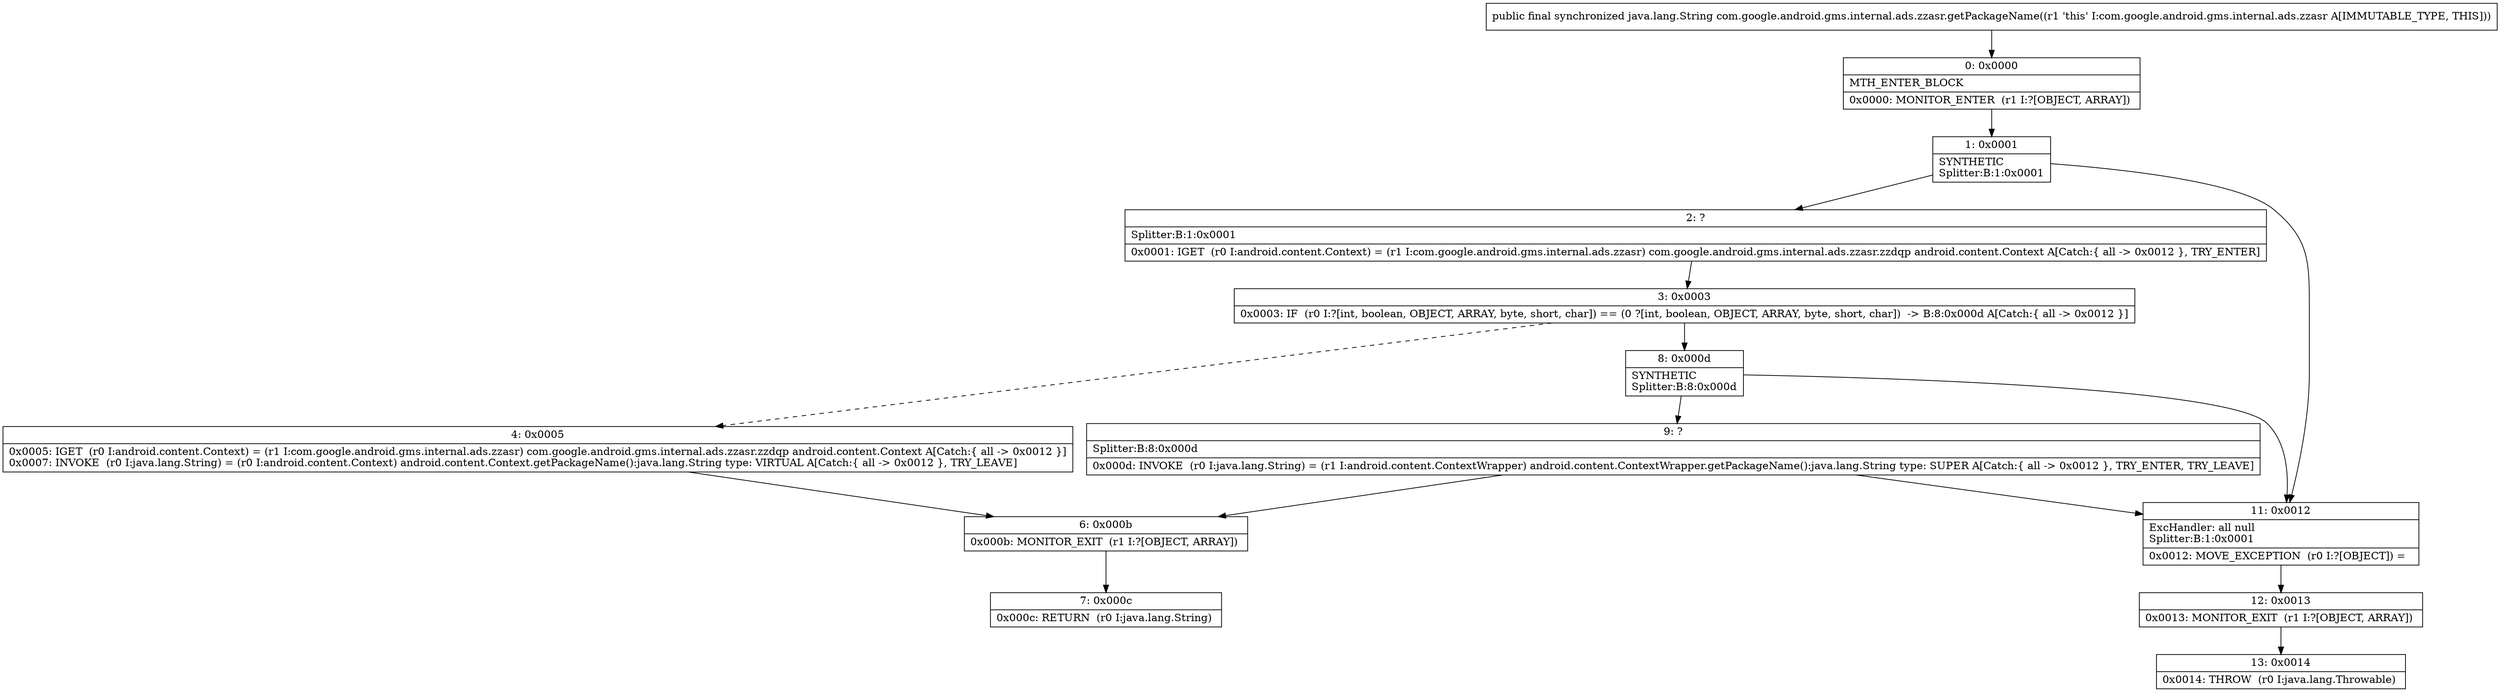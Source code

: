 digraph "CFG forcom.google.android.gms.internal.ads.zzasr.getPackageName()Ljava\/lang\/String;" {
Node_0 [shape=record,label="{0\:\ 0x0000|MTH_ENTER_BLOCK\l|0x0000: MONITOR_ENTER  (r1 I:?[OBJECT, ARRAY]) \l}"];
Node_1 [shape=record,label="{1\:\ 0x0001|SYNTHETIC\lSplitter:B:1:0x0001\l}"];
Node_2 [shape=record,label="{2\:\ ?|Splitter:B:1:0x0001\l|0x0001: IGET  (r0 I:android.content.Context) = (r1 I:com.google.android.gms.internal.ads.zzasr) com.google.android.gms.internal.ads.zzasr.zzdqp android.content.Context A[Catch:\{ all \-\> 0x0012 \}, TRY_ENTER]\l}"];
Node_3 [shape=record,label="{3\:\ 0x0003|0x0003: IF  (r0 I:?[int, boolean, OBJECT, ARRAY, byte, short, char]) == (0 ?[int, boolean, OBJECT, ARRAY, byte, short, char])  \-\> B:8:0x000d A[Catch:\{ all \-\> 0x0012 \}]\l}"];
Node_4 [shape=record,label="{4\:\ 0x0005|0x0005: IGET  (r0 I:android.content.Context) = (r1 I:com.google.android.gms.internal.ads.zzasr) com.google.android.gms.internal.ads.zzasr.zzdqp android.content.Context A[Catch:\{ all \-\> 0x0012 \}]\l0x0007: INVOKE  (r0 I:java.lang.String) = (r0 I:android.content.Context) android.content.Context.getPackageName():java.lang.String type: VIRTUAL A[Catch:\{ all \-\> 0x0012 \}, TRY_LEAVE]\l}"];
Node_6 [shape=record,label="{6\:\ 0x000b|0x000b: MONITOR_EXIT  (r1 I:?[OBJECT, ARRAY]) \l}"];
Node_7 [shape=record,label="{7\:\ 0x000c|0x000c: RETURN  (r0 I:java.lang.String) \l}"];
Node_8 [shape=record,label="{8\:\ 0x000d|SYNTHETIC\lSplitter:B:8:0x000d\l}"];
Node_9 [shape=record,label="{9\:\ ?|Splitter:B:8:0x000d\l|0x000d: INVOKE  (r0 I:java.lang.String) = (r1 I:android.content.ContextWrapper) android.content.ContextWrapper.getPackageName():java.lang.String type: SUPER A[Catch:\{ all \-\> 0x0012 \}, TRY_ENTER, TRY_LEAVE]\l}"];
Node_11 [shape=record,label="{11\:\ 0x0012|ExcHandler: all null\lSplitter:B:1:0x0001\l|0x0012: MOVE_EXCEPTION  (r0 I:?[OBJECT]) =  \l}"];
Node_12 [shape=record,label="{12\:\ 0x0013|0x0013: MONITOR_EXIT  (r1 I:?[OBJECT, ARRAY]) \l}"];
Node_13 [shape=record,label="{13\:\ 0x0014|0x0014: THROW  (r0 I:java.lang.Throwable) \l}"];
MethodNode[shape=record,label="{public final synchronized java.lang.String com.google.android.gms.internal.ads.zzasr.getPackageName((r1 'this' I:com.google.android.gms.internal.ads.zzasr A[IMMUTABLE_TYPE, THIS])) }"];
MethodNode -> Node_0;
Node_0 -> Node_1;
Node_1 -> Node_2;
Node_1 -> Node_11;
Node_2 -> Node_3;
Node_3 -> Node_4[style=dashed];
Node_3 -> Node_8;
Node_4 -> Node_6;
Node_6 -> Node_7;
Node_8 -> Node_9;
Node_8 -> Node_11;
Node_9 -> Node_11;
Node_9 -> Node_6;
Node_11 -> Node_12;
Node_12 -> Node_13;
}


